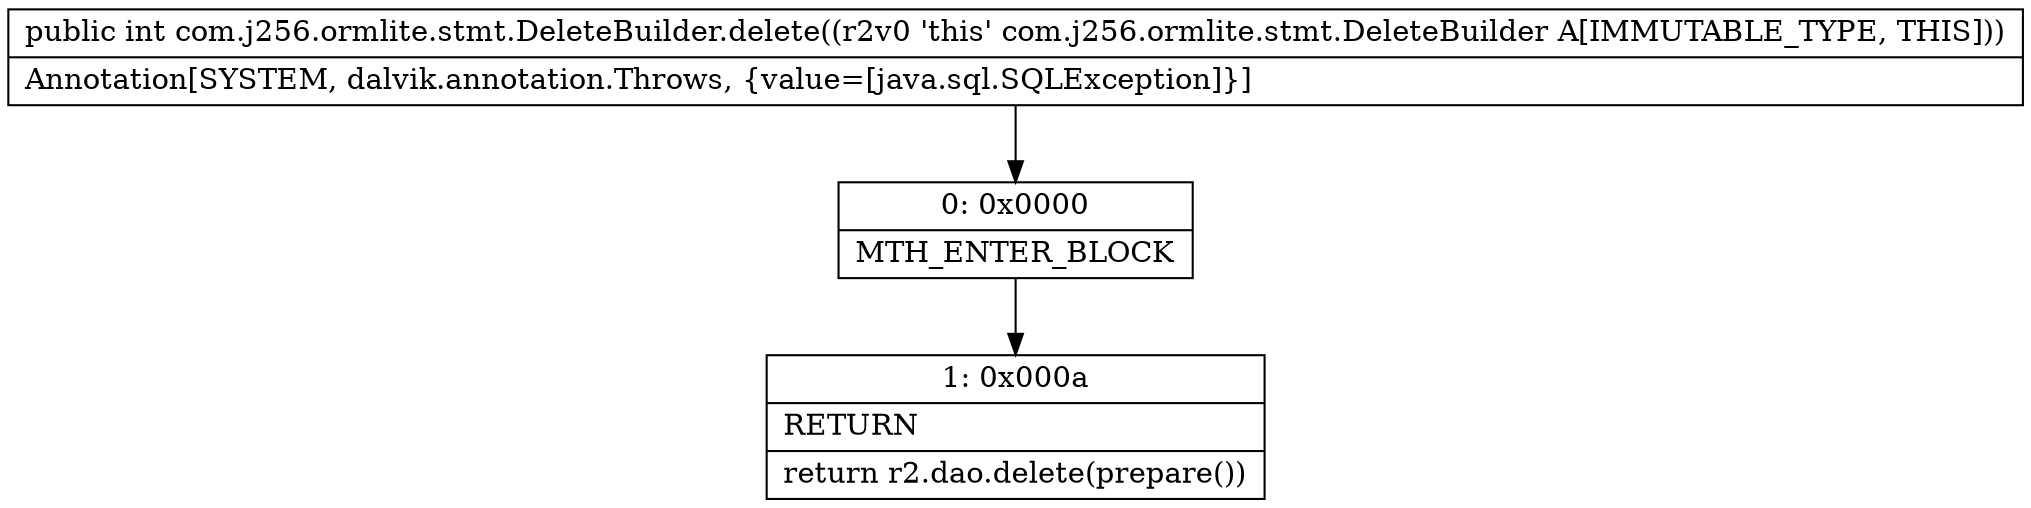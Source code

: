 digraph "CFG forcom.j256.ormlite.stmt.DeleteBuilder.delete()I" {
Node_0 [shape=record,label="{0\:\ 0x0000|MTH_ENTER_BLOCK\l}"];
Node_1 [shape=record,label="{1\:\ 0x000a|RETURN\l|return r2.dao.delete(prepare())\l}"];
MethodNode[shape=record,label="{public int com.j256.ormlite.stmt.DeleteBuilder.delete((r2v0 'this' com.j256.ormlite.stmt.DeleteBuilder A[IMMUTABLE_TYPE, THIS]))  | Annotation[SYSTEM, dalvik.annotation.Throws, \{value=[java.sql.SQLException]\}]\l}"];
MethodNode -> Node_0;
Node_0 -> Node_1;
}

